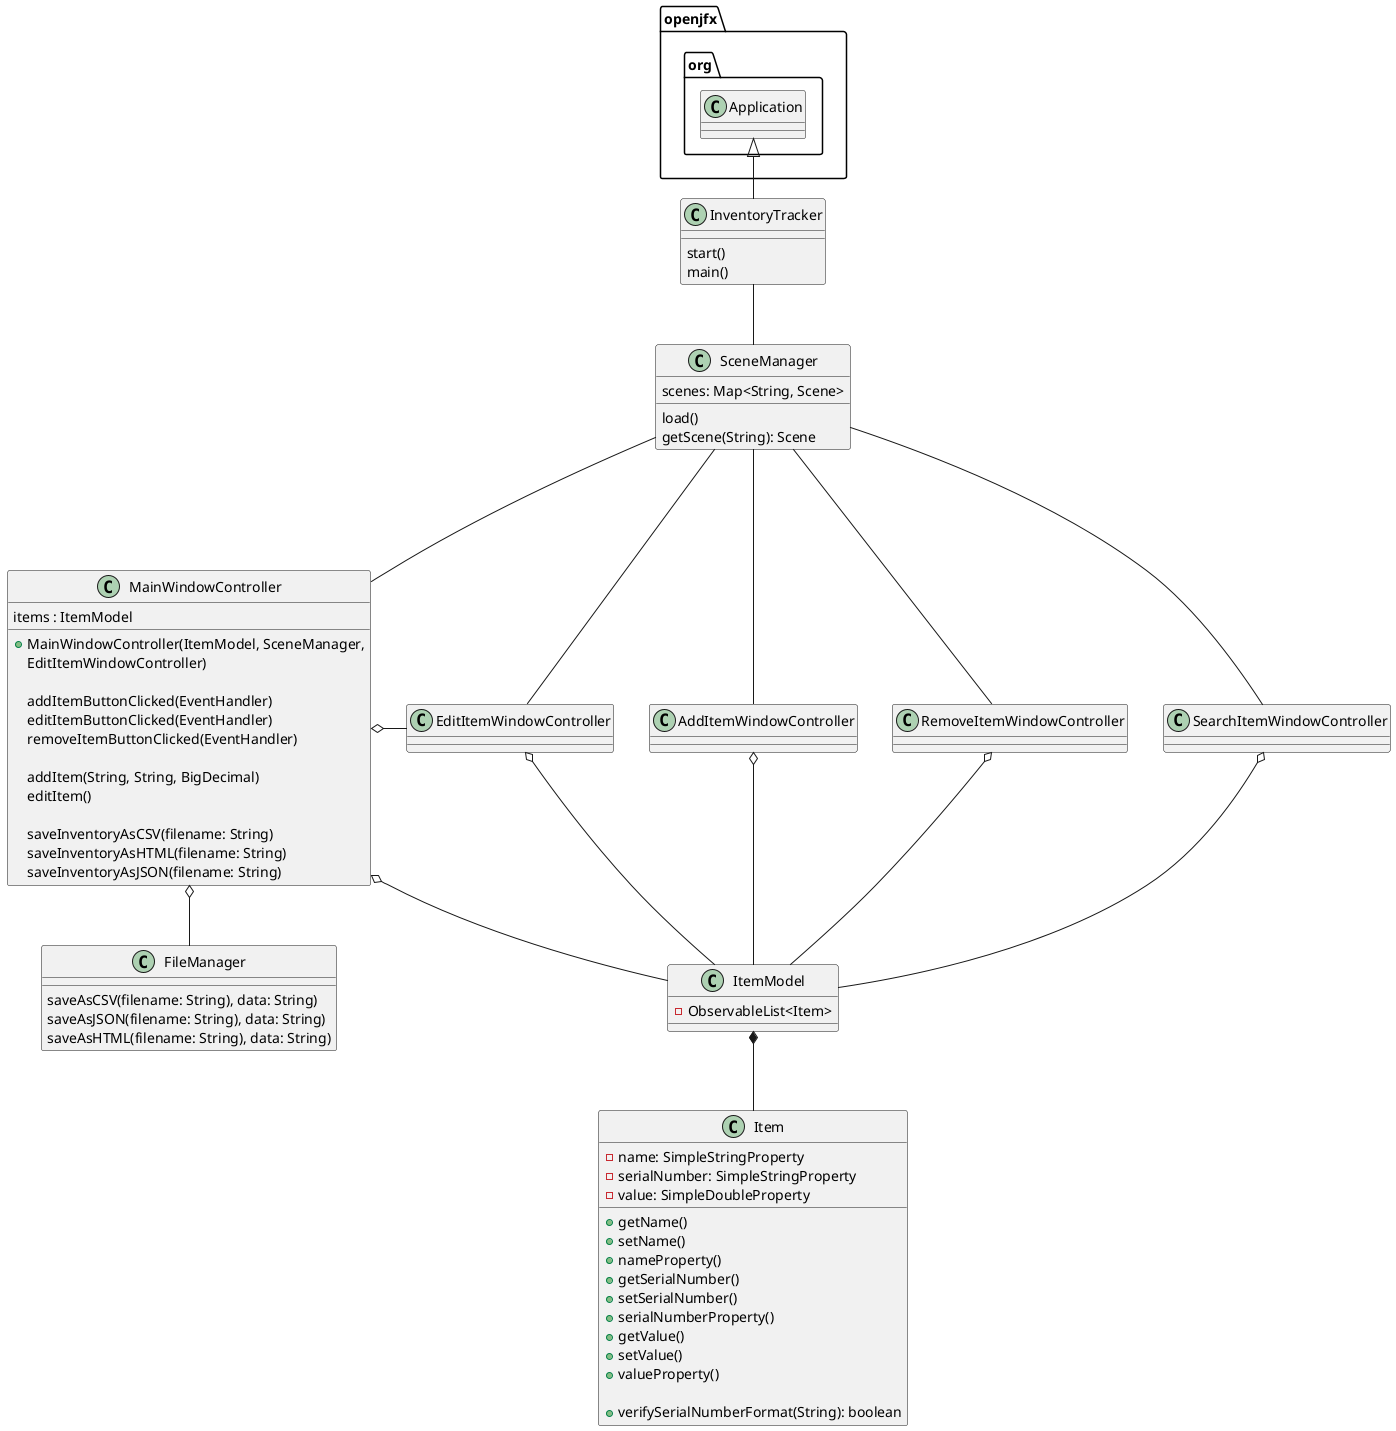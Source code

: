 @startuml
'https://plantuml.com/sequence-diagram

class InventoryTracker {
    start()
    main()
}

class SceneManager {
    scenes: Map<String, Scene>

    load()
    getScene(String): Scene
}

class MainWindowController {
    items : ItemModel

    + MainWindowController(ItemModel, SceneManager,
                           EditItemWindowController)

    addItemButtonClicked(EventHandler)
    editItemButtonClicked(EventHandler)
    removeItemButtonClicked(EventHandler)

    addItem(String, String, BigDecimal)
    editItem()

    saveInventoryAsCSV(filename: String)
    saveInventoryAsHTML(filename: String)
    saveInventoryAsJSON(filename: String)
}

class EditItemWindowController {
}

class AddItemWindowController {
}

class RemoveItemWindowController {
}

class SearchItemWindowController {
}

class ItemModel {
    - ObservableList<Item>
}

class Item {
    - name: SimpleStringProperty
    - serialNumber: SimpleStringProperty
    - value: SimpleDoubleProperty

    + getName()
    + setName()
    + nameProperty()
    + getSerialNumber()
    + setSerialNumber()
    + serialNumberProperty()
    + getValue()
    + setValue()
    + valueProperty()

    + verifySerialNumberFormat(String): boolean
}

class FileManager {
    saveAsCSV(filename: String), data: String)
    saveAsJSON(filename: String), data: String)
    saveAsHTML(filename: String), data: String)
}


openjfx.org.Application <|-- InventoryTracker
InventoryTracker -- SceneManager
SceneManager --- MainWindowController
SceneManager --- AddItemWindowController
SceneManager --- EditItemWindowController
SceneManager --- RemoveItemWindowController
SceneManager --- SearchItemWindowController
MainWindowController o-- FileManager
MainWindowController o-- ItemModel
AddItemWindowController o-- ItemModel
EditItemWindowController o-- ItemModel
RemoveItemWindowController o-- ItemModel
SearchItemWindowController o-- ItemModel
MainWindowController o- EditItemWindowController
ItemModel *-- Item


@enduml